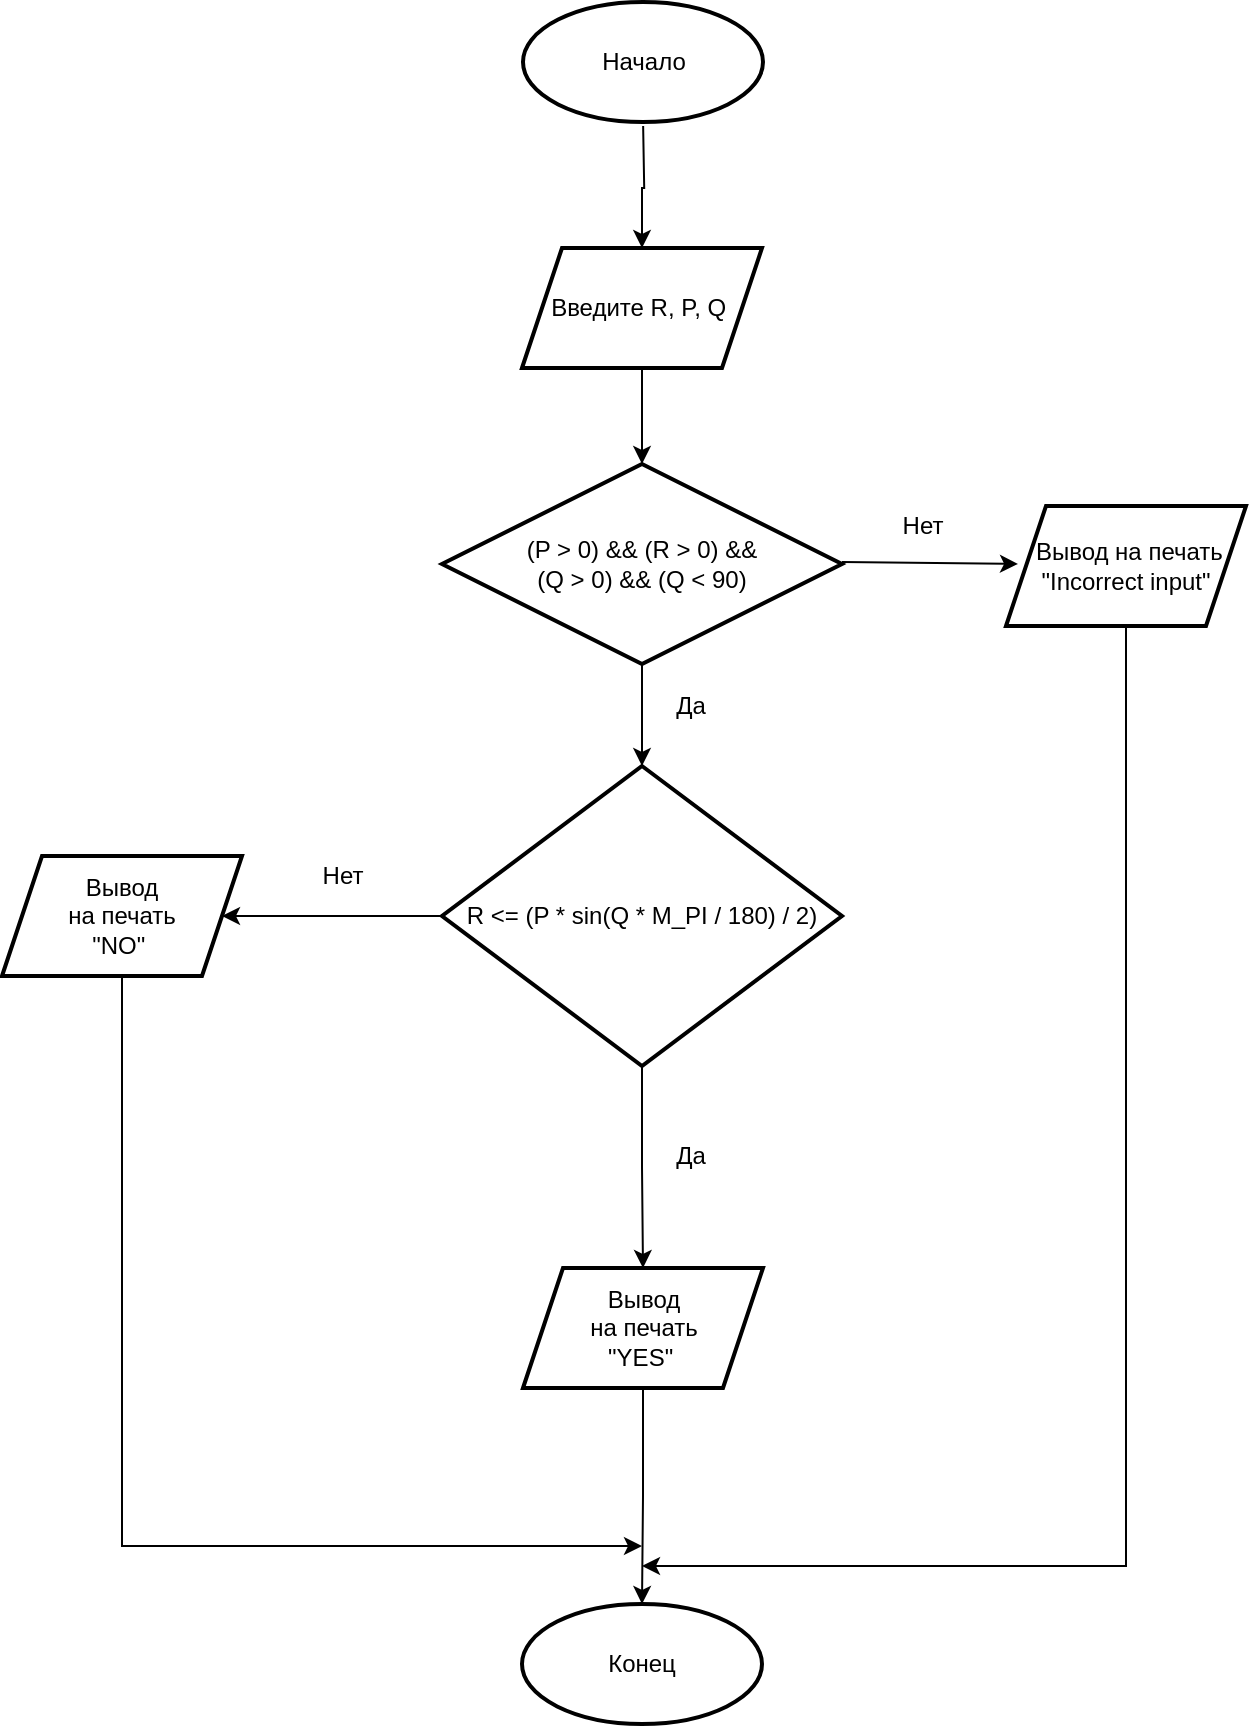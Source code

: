 <mxfile version="20.3.0" type="device" pages="2"><diagram id="f6Sk4RySQvaOb3Xk0pA0" name="градусы"><mxGraphModel dx="1038" dy="649" grid="1" gridSize="10" guides="1" tooltips="1" connect="1" arrows="1" fold="1" page="1" pageScale="1" pageWidth="827" pageHeight="1169" math="0" shadow="0"><root><mxCell id="0"/><mxCell id="1" parent="0"/><mxCell id="3tB24CZ8R5x9OWNx8LrO-31" value="" style="edgeStyle=orthogonalEdgeStyle;rounded=0;orthogonalLoop=1;jettySize=auto;html=1;" parent="1" target="3tB24CZ8R5x9OWNx8LrO-2" edge="1"><mxGeometry relative="1" as="geometry"><mxPoint x="390.571" y="200" as="sourcePoint"/></mxGeometry></mxCell><mxCell id="3tB24CZ8R5x9OWNx8LrO-1" value="Начало" style="strokeWidth=2;html=1;shape=mxgraph.flowchart.start_1;whiteSpace=wrap;" parent="1" vertex="1"><mxGeometry x="330.5" y="138" width="120" height="60" as="geometry"/></mxCell><mxCell id="3tB24CZ8R5x9OWNx8LrO-25" value="" style="edgeStyle=orthogonalEdgeStyle;rounded=0;orthogonalLoop=1;jettySize=auto;html=1;" parent="1" source="3tB24CZ8R5x9OWNx8LrO-2" target="3tB24CZ8R5x9OWNx8LrO-24" edge="1"><mxGeometry relative="1" as="geometry"/></mxCell><mxCell id="3tB24CZ8R5x9OWNx8LrO-2" value="Введите R, P, Q&amp;nbsp;" style="shape=parallelogram;perimeter=parallelogramPerimeter;whiteSpace=wrap;html=1;fixedSize=1;strokeWidth=2;" parent="1" vertex="1"><mxGeometry x="330" y="261" width="120" height="60" as="geometry"/></mxCell><mxCell id="3tB24CZ8R5x9OWNx8LrO-9" value="" style="edgeStyle=orthogonalEdgeStyle;rounded=0;orthogonalLoop=1;jettySize=auto;html=1;" parent="1" source="3tB24CZ8R5x9OWNx8LrO-6" target="3tB24CZ8R5x9OWNx8LrO-8" edge="1"><mxGeometry relative="1" as="geometry"/></mxCell><mxCell id="3tB24CZ8R5x9OWNx8LrO-11" value="" style="edgeStyle=orthogonalEdgeStyle;rounded=0;orthogonalLoop=1;jettySize=auto;html=1;" parent="1" source="3tB24CZ8R5x9OWNx8LrO-6" target="3tB24CZ8R5x9OWNx8LrO-10" edge="1"><mxGeometry relative="1" as="geometry"/></mxCell><mxCell id="3tB24CZ8R5x9OWNx8LrO-6" value="R &amp;lt;= (P * sin(Q * M_PI / 180) / 2)" style="rhombus;whiteSpace=wrap;html=1;strokeWidth=2;" parent="1" vertex="1"><mxGeometry x="290" y="520" width="200" height="150" as="geometry"/></mxCell><mxCell id="3tB24CZ8R5x9OWNx8LrO-15" value="" style="edgeStyle=orthogonalEdgeStyle;rounded=0;orthogonalLoop=1;jettySize=auto;html=1;" parent="1" source="3tB24CZ8R5x9OWNx8LrO-8" target="3tB24CZ8R5x9OWNx8LrO-14" edge="1"><mxGeometry relative="1" as="geometry"/></mxCell><mxCell id="3tB24CZ8R5x9OWNx8LrO-8" value="Вывод &lt;br&gt;на печать&lt;br&gt;&quot;YES&quot;&amp;nbsp;" style="shape=parallelogram;perimeter=parallelogramPerimeter;whiteSpace=wrap;html=1;fixedSize=1;strokeWidth=2;" parent="1" vertex="1"><mxGeometry x="330.5" y="771" width="120" height="60" as="geometry"/></mxCell><mxCell id="3tB24CZ8R5x9OWNx8LrO-10" value="Вывод&lt;br&gt;на печать&lt;br&gt;&quot;NO&quot;&amp;nbsp;" style="shape=parallelogram;perimeter=parallelogramPerimeter;whiteSpace=wrap;html=1;fixedSize=1;strokeWidth=2;" parent="1" vertex="1"><mxGeometry x="70" y="565" width="120" height="60" as="geometry"/></mxCell><mxCell id="3tB24CZ8R5x9OWNx8LrO-14" value="Конец" style="ellipse;whiteSpace=wrap;html=1;strokeWidth=2;" parent="1" vertex="1"><mxGeometry x="330" y="939" width="120" height="60" as="geometry"/></mxCell><mxCell id="3tB24CZ8R5x9OWNx8LrO-16" value="Да" style="text;html=1;resizable=0;autosize=1;align=center;verticalAlign=middle;points=[];fillColor=none;strokeColor=none;rounded=0;" parent="1" vertex="1"><mxGeometry x="394" y="700" width="40" height="30" as="geometry"/></mxCell><mxCell id="3tB24CZ8R5x9OWNx8LrO-17" value="Нет" style="text;html=1;resizable=0;autosize=1;align=center;verticalAlign=middle;points=[];fillColor=none;strokeColor=none;rounded=0;" parent="1" vertex="1"><mxGeometry x="220" y="560" width="40" height="30" as="geometry"/></mxCell><mxCell id="3tB24CZ8R5x9OWNx8LrO-21" value="" style="endArrow=classic;html=1;rounded=0;exitX=0.5;exitY=1;exitDx=0;exitDy=0;edgeStyle=orthogonalEdgeStyle;" parent="1" source="3tB24CZ8R5x9OWNx8LrO-10" edge="1"><mxGeometry width="50" height="50" relative="1" as="geometry"><mxPoint x="120" y="620" as="sourcePoint"/><mxPoint x="390" y="910" as="targetPoint"/><Array as="points"><mxPoint x="130" y="910"/></Array></mxGeometry></mxCell><mxCell id="3tB24CZ8R5x9OWNx8LrO-26" value="" style="edgeStyle=orthogonalEdgeStyle;rounded=0;orthogonalLoop=1;jettySize=auto;html=1;" parent="1" source="3tB24CZ8R5x9OWNx8LrO-24" target="3tB24CZ8R5x9OWNx8LrO-6" edge="1"><mxGeometry relative="1" as="geometry"/></mxCell><mxCell id="3tB24CZ8R5x9OWNx8LrO-29" value="" style="rounded=0;orthogonalLoop=1;jettySize=auto;html=1;entryX=0;entryY=0.5;entryDx=0;entryDy=0;" parent="1" edge="1"><mxGeometry relative="1" as="geometry"><mxPoint x="490" y="418" as="sourcePoint"/><mxPoint x="578" y="419.0" as="targetPoint"/></mxGeometry></mxCell><mxCell id="3tB24CZ8R5x9OWNx8LrO-24" value="(P &amp;gt; 0) &amp;amp;&amp;amp; (R &amp;gt; 0) &amp;amp;&amp;amp; &lt;br&gt;(Q &amp;gt; 0) &amp;amp;&amp;amp; (Q &amp;lt; 90)" style="rhombus;whiteSpace=wrap;html=1;strokeWidth=2;container=0;" parent="1" vertex="1"><mxGeometry x="290" y="369" width="200" height="100" as="geometry"/></mxCell><mxCell id="3tB24CZ8R5x9OWNx8LrO-27" value="Да" style="text;html=1;resizable=0;autosize=1;align=center;verticalAlign=middle;points=[];fillColor=none;strokeColor=none;rounded=0;" parent="1" vertex="1"><mxGeometry x="394" y="475" width="40" height="30" as="geometry"/></mxCell><mxCell id="3tB24CZ8R5x9OWNx8LrO-28" value="&amp;nbsp;Вывод на печать&lt;br&gt;&quot;Incorrect input&quot;" style="shape=parallelogram;perimeter=parallelogramPerimeter;whiteSpace=wrap;html=1;fixedSize=1;strokeWidth=2;" parent="1" vertex="1"><mxGeometry x="572" y="390" width="120" height="60" as="geometry"/></mxCell><mxCell id="3tB24CZ8R5x9OWNx8LrO-30" value="Нет" style="text;html=1;resizable=0;autosize=1;align=center;verticalAlign=middle;points=[];fillColor=none;strokeColor=none;rounded=0;" parent="1" vertex="1"><mxGeometry x="510" y="385" width="40" height="30" as="geometry"/></mxCell><mxCell id="3tB24CZ8R5x9OWNx8LrO-32" value="" style="endArrow=classic;html=1;rounded=0;exitX=0.5;exitY=1;exitDx=0;exitDy=0;edgeStyle=orthogonalEdgeStyle;" parent="1" source="3tB24CZ8R5x9OWNx8LrO-28" edge="1"><mxGeometry width="50" height="50" relative="1" as="geometry"><mxPoint x="140" y="635" as="sourcePoint"/><mxPoint x="390" y="920" as="targetPoint"/><Array as="points"><mxPoint x="632" y="920"/></Array></mxGeometry></mxCell></root></mxGraphModel></diagram><diagram name="радианы" id="5-8m06LLDS0_2VajUcZr"><mxGraphModel dx="1038" dy="649" grid="1" gridSize="10" guides="1" tooltips="1" connect="1" arrows="1" fold="1" page="1" pageScale="1" pageWidth="827" pageHeight="1169" math="0" shadow="0"><root><mxCell id="KqqZU0ucdy9ygfk2wTeH-0"/><mxCell id="KqqZU0ucdy9ygfk2wTeH-1" parent="KqqZU0ucdy9ygfk2wTeH-0"/><mxCell id="KqqZU0ucdy9ygfk2wTeH-2" value="" style="edgeStyle=orthogonalEdgeStyle;rounded=0;orthogonalLoop=1;jettySize=auto;html=1;" edge="1" parent="KqqZU0ucdy9ygfk2wTeH-1" target="KqqZU0ucdy9ygfk2wTeH-5"><mxGeometry relative="1" as="geometry"><mxPoint x="390.571" y="200" as="sourcePoint"/></mxGeometry></mxCell><mxCell id="KqqZU0ucdy9ygfk2wTeH-3" value="Начало" style="strokeWidth=2;html=1;shape=mxgraph.flowchart.start_1;whiteSpace=wrap;" vertex="1" parent="KqqZU0ucdy9ygfk2wTeH-1"><mxGeometry x="330.5" y="138" width="120" height="60" as="geometry"/></mxCell><mxCell id="KqqZU0ucdy9ygfk2wTeH-4" value="" style="edgeStyle=orthogonalEdgeStyle;rounded=0;orthogonalLoop=1;jettySize=auto;html=1;" edge="1" parent="KqqZU0ucdy9ygfk2wTeH-1" source="KqqZU0ucdy9ygfk2wTeH-5" target="KqqZU0ucdy9ygfk2wTeH-18"><mxGeometry relative="1" as="geometry"/></mxCell><mxCell id="KqqZU0ucdy9ygfk2wTeH-5" value="Введите R, P, Q&amp;nbsp;" style="shape=parallelogram;perimeter=parallelogramPerimeter;whiteSpace=wrap;html=1;fixedSize=1;strokeWidth=2;" vertex="1" parent="KqqZU0ucdy9ygfk2wTeH-1"><mxGeometry x="330" y="261" width="120" height="60" as="geometry"/></mxCell><mxCell id="KqqZU0ucdy9ygfk2wTeH-6" value="" style="edgeStyle=orthogonalEdgeStyle;rounded=0;orthogonalLoop=1;jettySize=auto;html=1;" edge="1" parent="KqqZU0ucdy9ygfk2wTeH-1" source="KqqZU0ucdy9ygfk2wTeH-8" target="KqqZU0ucdy9ygfk2wTeH-10"><mxGeometry relative="1" as="geometry"/></mxCell><mxCell id="KqqZU0ucdy9ygfk2wTeH-7" value="" style="edgeStyle=orthogonalEdgeStyle;rounded=0;orthogonalLoop=1;jettySize=auto;html=1;" edge="1" parent="KqqZU0ucdy9ygfk2wTeH-1" source="KqqZU0ucdy9ygfk2wTeH-8" target="KqqZU0ucdy9ygfk2wTeH-11"><mxGeometry relative="1" as="geometry"/></mxCell><mxCell id="KqqZU0ucdy9ygfk2wTeH-8" value="R &amp;lt;= (P * sin(Q)) / 2" style="rhombus;whiteSpace=wrap;html=1;strokeWidth=2;" vertex="1" parent="KqqZU0ucdy9ygfk2wTeH-1"><mxGeometry x="290" y="520" width="200" height="150" as="geometry"/></mxCell><mxCell id="KqqZU0ucdy9ygfk2wTeH-9" value="" style="edgeStyle=orthogonalEdgeStyle;rounded=0;orthogonalLoop=1;jettySize=auto;html=1;" edge="1" parent="KqqZU0ucdy9ygfk2wTeH-1" source="KqqZU0ucdy9ygfk2wTeH-10" target="KqqZU0ucdy9ygfk2wTeH-12"><mxGeometry relative="1" as="geometry"/></mxCell><mxCell id="KqqZU0ucdy9ygfk2wTeH-10" value="Вывод &lt;br&gt;на печать&lt;br&gt;&quot;YES&quot;&amp;nbsp;" style="shape=parallelogram;perimeter=parallelogramPerimeter;whiteSpace=wrap;html=1;fixedSize=1;strokeWidth=2;" vertex="1" parent="KqqZU0ucdy9ygfk2wTeH-1"><mxGeometry x="330.5" y="771" width="120" height="60" as="geometry"/></mxCell><mxCell id="KqqZU0ucdy9ygfk2wTeH-11" value="Вывод&lt;br&gt;на печать&lt;br&gt;&quot;NO&quot;&amp;nbsp;" style="shape=parallelogram;perimeter=parallelogramPerimeter;whiteSpace=wrap;html=1;fixedSize=1;strokeWidth=2;" vertex="1" parent="KqqZU0ucdy9ygfk2wTeH-1"><mxGeometry x="70" y="565" width="120" height="60" as="geometry"/></mxCell><mxCell id="KqqZU0ucdy9ygfk2wTeH-12" value="Конец" style="ellipse;whiteSpace=wrap;html=1;strokeWidth=2;" vertex="1" parent="KqqZU0ucdy9ygfk2wTeH-1"><mxGeometry x="330" y="939" width="120" height="60" as="geometry"/></mxCell><mxCell id="KqqZU0ucdy9ygfk2wTeH-13" value="Да" style="text;html=1;resizable=0;autosize=1;align=center;verticalAlign=middle;points=[];fillColor=none;strokeColor=none;rounded=0;" vertex="1" parent="KqqZU0ucdy9ygfk2wTeH-1"><mxGeometry x="394" y="700" width="40" height="30" as="geometry"/></mxCell><mxCell id="KqqZU0ucdy9ygfk2wTeH-14" value="Нет" style="text;html=1;resizable=0;autosize=1;align=center;verticalAlign=middle;points=[];fillColor=none;strokeColor=none;rounded=0;" vertex="1" parent="KqqZU0ucdy9ygfk2wTeH-1"><mxGeometry x="220" y="560" width="40" height="30" as="geometry"/></mxCell><mxCell id="KqqZU0ucdy9ygfk2wTeH-15" value="" style="endArrow=classic;html=1;rounded=0;exitX=0.5;exitY=1;exitDx=0;exitDy=0;edgeStyle=orthogonalEdgeStyle;" edge="1" parent="KqqZU0ucdy9ygfk2wTeH-1" source="KqqZU0ucdy9ygfk2wTeH-11"><mxGeometry width="50" height="50" relative="1" as="geometry"><mxPoint x="120" y="620" as="sourcePoint"/><mxPoint x="390" y="910" as="targetPoint"/><Array as="points"><mxPoint x="130" y="910"/></Array></mxGeometry></mxCell><mxCell id="KqqZU0ucdy9ygfk2wTeH-16" value="" style="edgeStyle=orthogonalEdgeStyle;rounded=0;orthogonalLoop=1;jettySize=auto;html=1;" edge="1" parent="KqqZU0ucdy9ygfk2wTeH-1" source="KqqZU0ucdy9ygfk2wTeH-18" target="KqqZU0ucdy9ygfk2wTeH-8"><mxGeometry relative="1" as="geometry"/></mxCell><mxCell id="KqqZU0ucdy9ygfk2wTeH-17" value="" style="rounded=0;orthogonalLoop=1;jettySize=auto;html=1;entryX=0;entryY=0.5;entryDx=0;entryDy=0;" edge="1" parent="KqqZU0ucdy9ygfk2wTeH-1"><mxGeometry relative="1" as="geometry"><mxPoint x="490" y="418" as="sourcePoint"/><mxPoint x="578" y="419.0" as="targetPoint"/></mxGeometry></mxCell><mxCell id="KqqZU0ucdy9ygfk2wTeH-18" value="(P &amp;gt; 0) &amp;amp;&amp;amp; (R &amp;gt; 0) &amp;amp;&amp;amp; &lt;br&gt;(Q &amp;gt; 0) &amp;amp;&amp;amp; (Q &amp;lt;= 1.57)" style="rhombus;whiteSpace=wrap;html=1;strokeWidth=2;container=0;" vertex="1" parent="KqqZU0ucdy9ygfk2wTeH-1"><mxGeometry x="290" y="369" width="200" height="100" as="geometry"/></mxCell><mxCell id="KqqZU0ucdy9ygfk2wTeH-19" value="Да" style="text;html=1;resizable=0;autosize=1;align=center;verticalAlign=middle;points=[];fillColor=none;strokeColor=none;rounded=0;" vertex="1" parent="KqqZU0ucdy9ygfk2wTeH-1"><mxGeometry x="394" y="475" width="40" height="30" as="geometry"/></mxCell><mxCell id="KqqZU0ucdy9ygfk2wTeH-20" value="&amp;nbsp;Вывод на печать&lt;br&gt;&quot;Incorrect input&quot;" style="shape=parallelogram;perimeter=parallelogramPerimeter;whiteSpace=wrap;html=1;fixedSize=1;strokeWidth=2;" vertex="1" parent="KqqZU0ucdy9ygfk2wTeH-1"><mxGeometry x="572" y="390" width="120" height="60" as="geometry"/></mxCell><mxCell id="KqqZU0ucdy9ygfk2wTeH-21" value="Нет" style="text;html=1;resizable=0;autosize=1;align=center;verticalAlign=middle;points=[];fillColor=none;strokeColor=none;rounded=0;" vertex="1" parent="KqqZU0ucdy9ygfk2wTeH-1"><mxGeometry x="510" y="385" width="40" height="30" as="geometry"/></mxCell><mxCell id="KqqZU0ucdy9ygfk2wTeH-22" value="" style="endArrow=classic;html=1;rounded=0;exitX=0.5;exitY=1;exitDx=0;exitDy=0;edgeStyle=orthogonalEdgeStyle;" edge="1" parent="KqqZU0ucdy9ygfk2wTeH-1" source="KqqZU0ucdy9ygfk2wTeH-20"><mxGeometry width="50" height="50" relative="1" as="geometry"><mxPoint x="140" y="635" as="sourcePoint"/><mxPoint x="390" y="920" as="targetPoint"/><Array as="points"><mxPoint x="632" y="920"/></Array></mxGeometry></mxCell></root></mxGraphModel></diagram></mxfile>